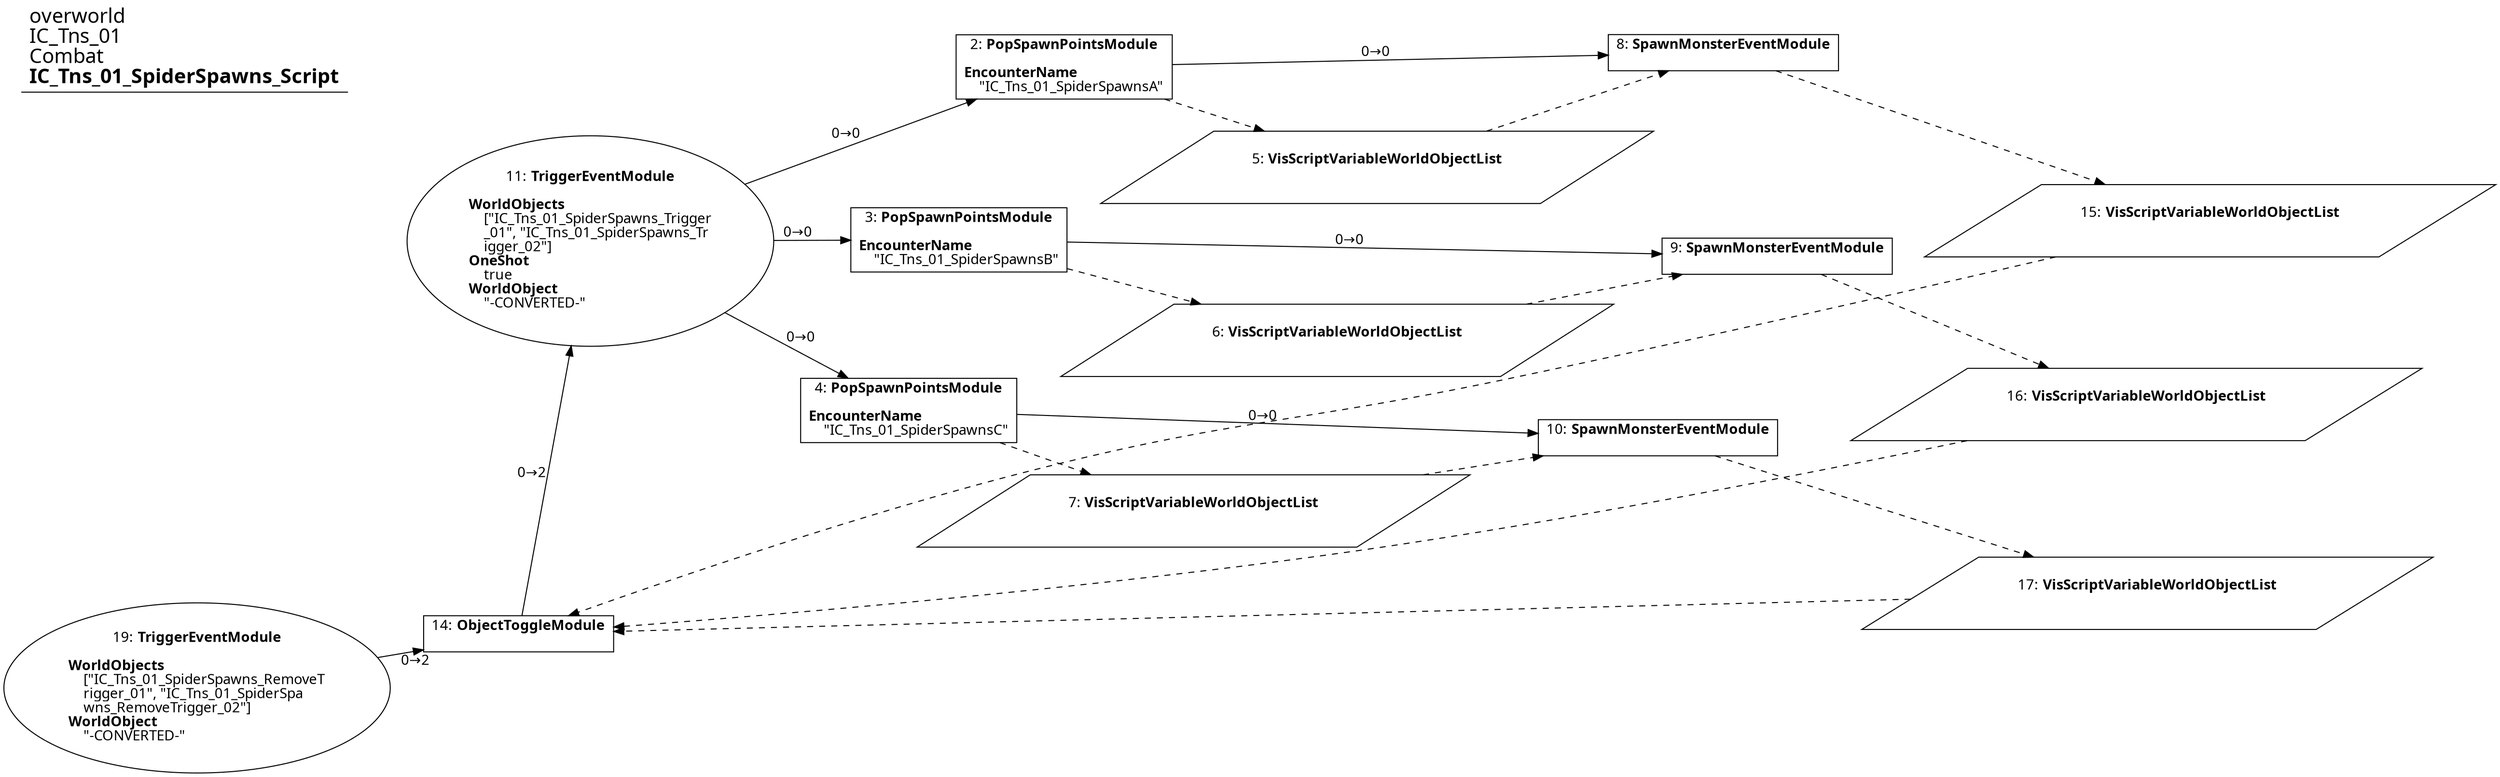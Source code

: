 digraph {
    layout = fdp;
    overlap = prism;
    sep = "+16";
    splines = spline;

    node [ shape = box ];

    graph [ fontname = "Segoe UI" ];
    node [ fontname = "Segoe UI" ];
    edge [ fontname = "Segoe UI" ];

    2 [ label = <2: <b>PopSpawnPointsModule</b><br/><br/><b>EncounterName</b><br align="left"/>    &quot;IC_Tns_01_SpiderSpawnsA&quot;<br align="left"/>> ];
    2 [ pos = "0.24700001,-0.25100002!" ];
    2 -> 8 [ label = "0→0" ];
    2 -> 5 [ style = dashed ];

    3 [ label = <3: <b>PopSpawnPointsModule</b><br/><br/><b>EncounterName</b><br align="left"/>    &quot;IC_Tns_01_SpiderSpawnsB&quot;<br align="left"/>> ];
    3 [ pos = "0.25,-0.39000002!" ];
    3 -> 9 [ label = "0→0" ];
    3 -> 6 [ style = dashed ];

    4 [ label = <4: <b>PopSpawnPointsModule</b><br/><br/><b>EncounterName</b><br align="left"/>    &quot;IC_Tns_01_SpiderSpawnsC&quot;<br align="left"/>> ];
    4 [ pos = "0.24800001,-0.527!" ];
    4 -> 10 [ label = "0→0" ];
    4 -> 7 [ style = dashed ];

    5 [ label = <5: <b>VisScriptVariableWorldObjectList</b><br/><br/>> ];
    5 [ shape = parallelogram ]
    5 [ pos = "0.5,-0.34800002!" ];

    6 [ label = <6: <b>VisScriptVariableWorldObjectList</b><br/><br/>> ];
    6 [ shape = parallelogram ]
    6 [ pos = "0.505,-0.48700002!" ];

    7 [ label = <7: <b>VisScriptVariableWorldObjectList</b><br/><br/>> ];
    7 [ shape = parallelogram ]
    7 [ pos = "0.49800003,-0.624!" ];

    8 [ label = <8: <b>SpawnMonsterEventModule</b><br/><br/>> ];
    8 [ pos = "0.71800005,-0.19500001!" ];
    5 -> 8 [ style = dashed ];
    8 -> 15 [ style = dashed ];

    9 [ label = <9: <b>SpawnMonsterEventModule</b><br/><br/>> ];
    9 [ pos = "0.725,-0.39000002!" ];
    6 -> 9 [ style = dashed ];
    9 -> 16 [ style = dashed ];

    10 [ label = <10: <b>SpawnMonsterEventModule</b><br/><br/>> ];
    10 [ pos = "0.726,-0.588!" ];
    7 -> 10 [ style = dashed ];
    10 -> 17 [ style = dashed ];

    11 [ label = <11: <b>TriggerEventModule</b><br/><br/><b>WorldObjects</b><br align="left"/>    [&quot;IC_Tns_01_SpiderSpawns_Trigger<br align="left"/>    _01&quot;, &quot;IC_Tns_01_SpiderSpawns_Tr<br align="left"/>    igger_02&quot;]<br align="left"/><b>OneShot</b><br align="left"/>    true<br align="left"/><b>WorldObject</b><br align="left"/>    &quot;-CONVERTED-&quot;<br align="left"/>> ];
    11 [ shape = oval ]
    11 [ pos = "-0.044000003,-0.39100003!" ];
    11 -> 2 [ label = "0→0" ];
    11 -> 3 [ label = "0→0" ];
    11 -> 4 [ label = "0→0" ];

    14 [ label = <14: <b>ObjectToggleModule</b><br/><br/>> ];
    14 [ pos = "-0.31,-0.79600006!" ];
    14 -> 11 [ label = "0→2" ];
    15 -> 14 [ style = dashed ];
    16 -> 14 [ style = dashed ];
    17 -> 14 [ style = dashed ];

    15 [ label = <15: <b>VisScriptVariableWorldObjectList</b><br/><br/>> ];
    15 [ shape = parallelogram ]
    15 [ pos = "1.052,-0.36200002!" ];

    16 [ label = <16: <b>VisScriptVariableWorldObjectList</b><br/><br/>> ];
    16 [ shape = parallelogram ]
    16 [ pos = "1.0610001,-0.555!" ];

    17 [ label = <17: <b>VisScriptVariableWorldObjectList</b><br/><br/>> ];
    17 [ shape = parallelogram ]
    17 [ pos = "1.075,-0.753!" ];

    19 [ label = <19: <b>TriggerEventModule</b><br/><br/><b>WorldObjects</b><br align="left"/>    [&quot;IC_Tns_01_SpiderSpawns_RemoveT<br align="left"/>    rigger_01&quot;, &quot;IC_Tns_01_SpiderSpa<br align="left"/>    wns_RemoveTrigger_02&quot;]<br align="left"/><b>WorldObject</b><br align="left"/>    &quot;-CONVERTED-&quot;<br align="left"/>> ];
    19 [ shape = oval ]
    19 [ pos = "-0.586,-0.84300005!" ];
    19 -> 14 [ label = "0→2" ];

    title [ pos = "-0.587,-0.194!" ];
    title [ shape = underline ];
    title [ label = <<font point-size="20">overworld<br align="left"/>IC_Tns_01<br align="left"/>Combat<br align="left"/><b>IC_Tns_01_SpiderSpawns_Script</b><br align="left"/></font>> ];
}
